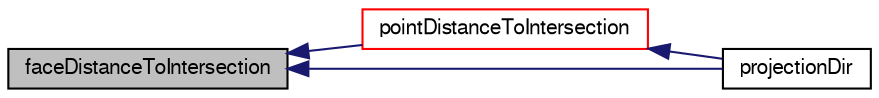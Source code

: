 digraph "faceDistanceToIntersection"
{
  bgcolor="transparent";
  edge [fontname="FreeSans",fontsize="10",labelfontname="FreeSans",labelfontsize="10"];
  node [fontname="FreeSans",fontsize="10",shape=record];
  rankdir="LR";
  Node110 [label="faceDistanceToIntersection",height=0.2,width=0.4,color="black", fillcolor="grey75", style="filled", fontcolor="black"];
  Node110 -> Node111 [dir="back",color="midnightblue",fontsize="10",style="solid",fontname="FreeSans"];
  Node111 [label="pointDistanceToIntersection",height=0.2,width=0.4,color="red",URL="$a26762.html#a75859b59f5f7ac5a6d004bba9176598e",tooltip="Return distance to intersection for patch points. "];
  Node111 -> Node112 [dir="back",color="midnightblue",fontsize="10",style="solid",fontname="FreeSans"];
  Node112 [label="projectionDir",height=0.2,width=0.4,color="black",URL="$a26762.html#a2d548442e50bcb3d1fcead85c0912171",tooltip="Return direction projection to use in projection. "];
  Node110 -> Node112 [dir="back",color="midnightblue",fontsize="10",style="solid",fontname="FreeSans"];
}
